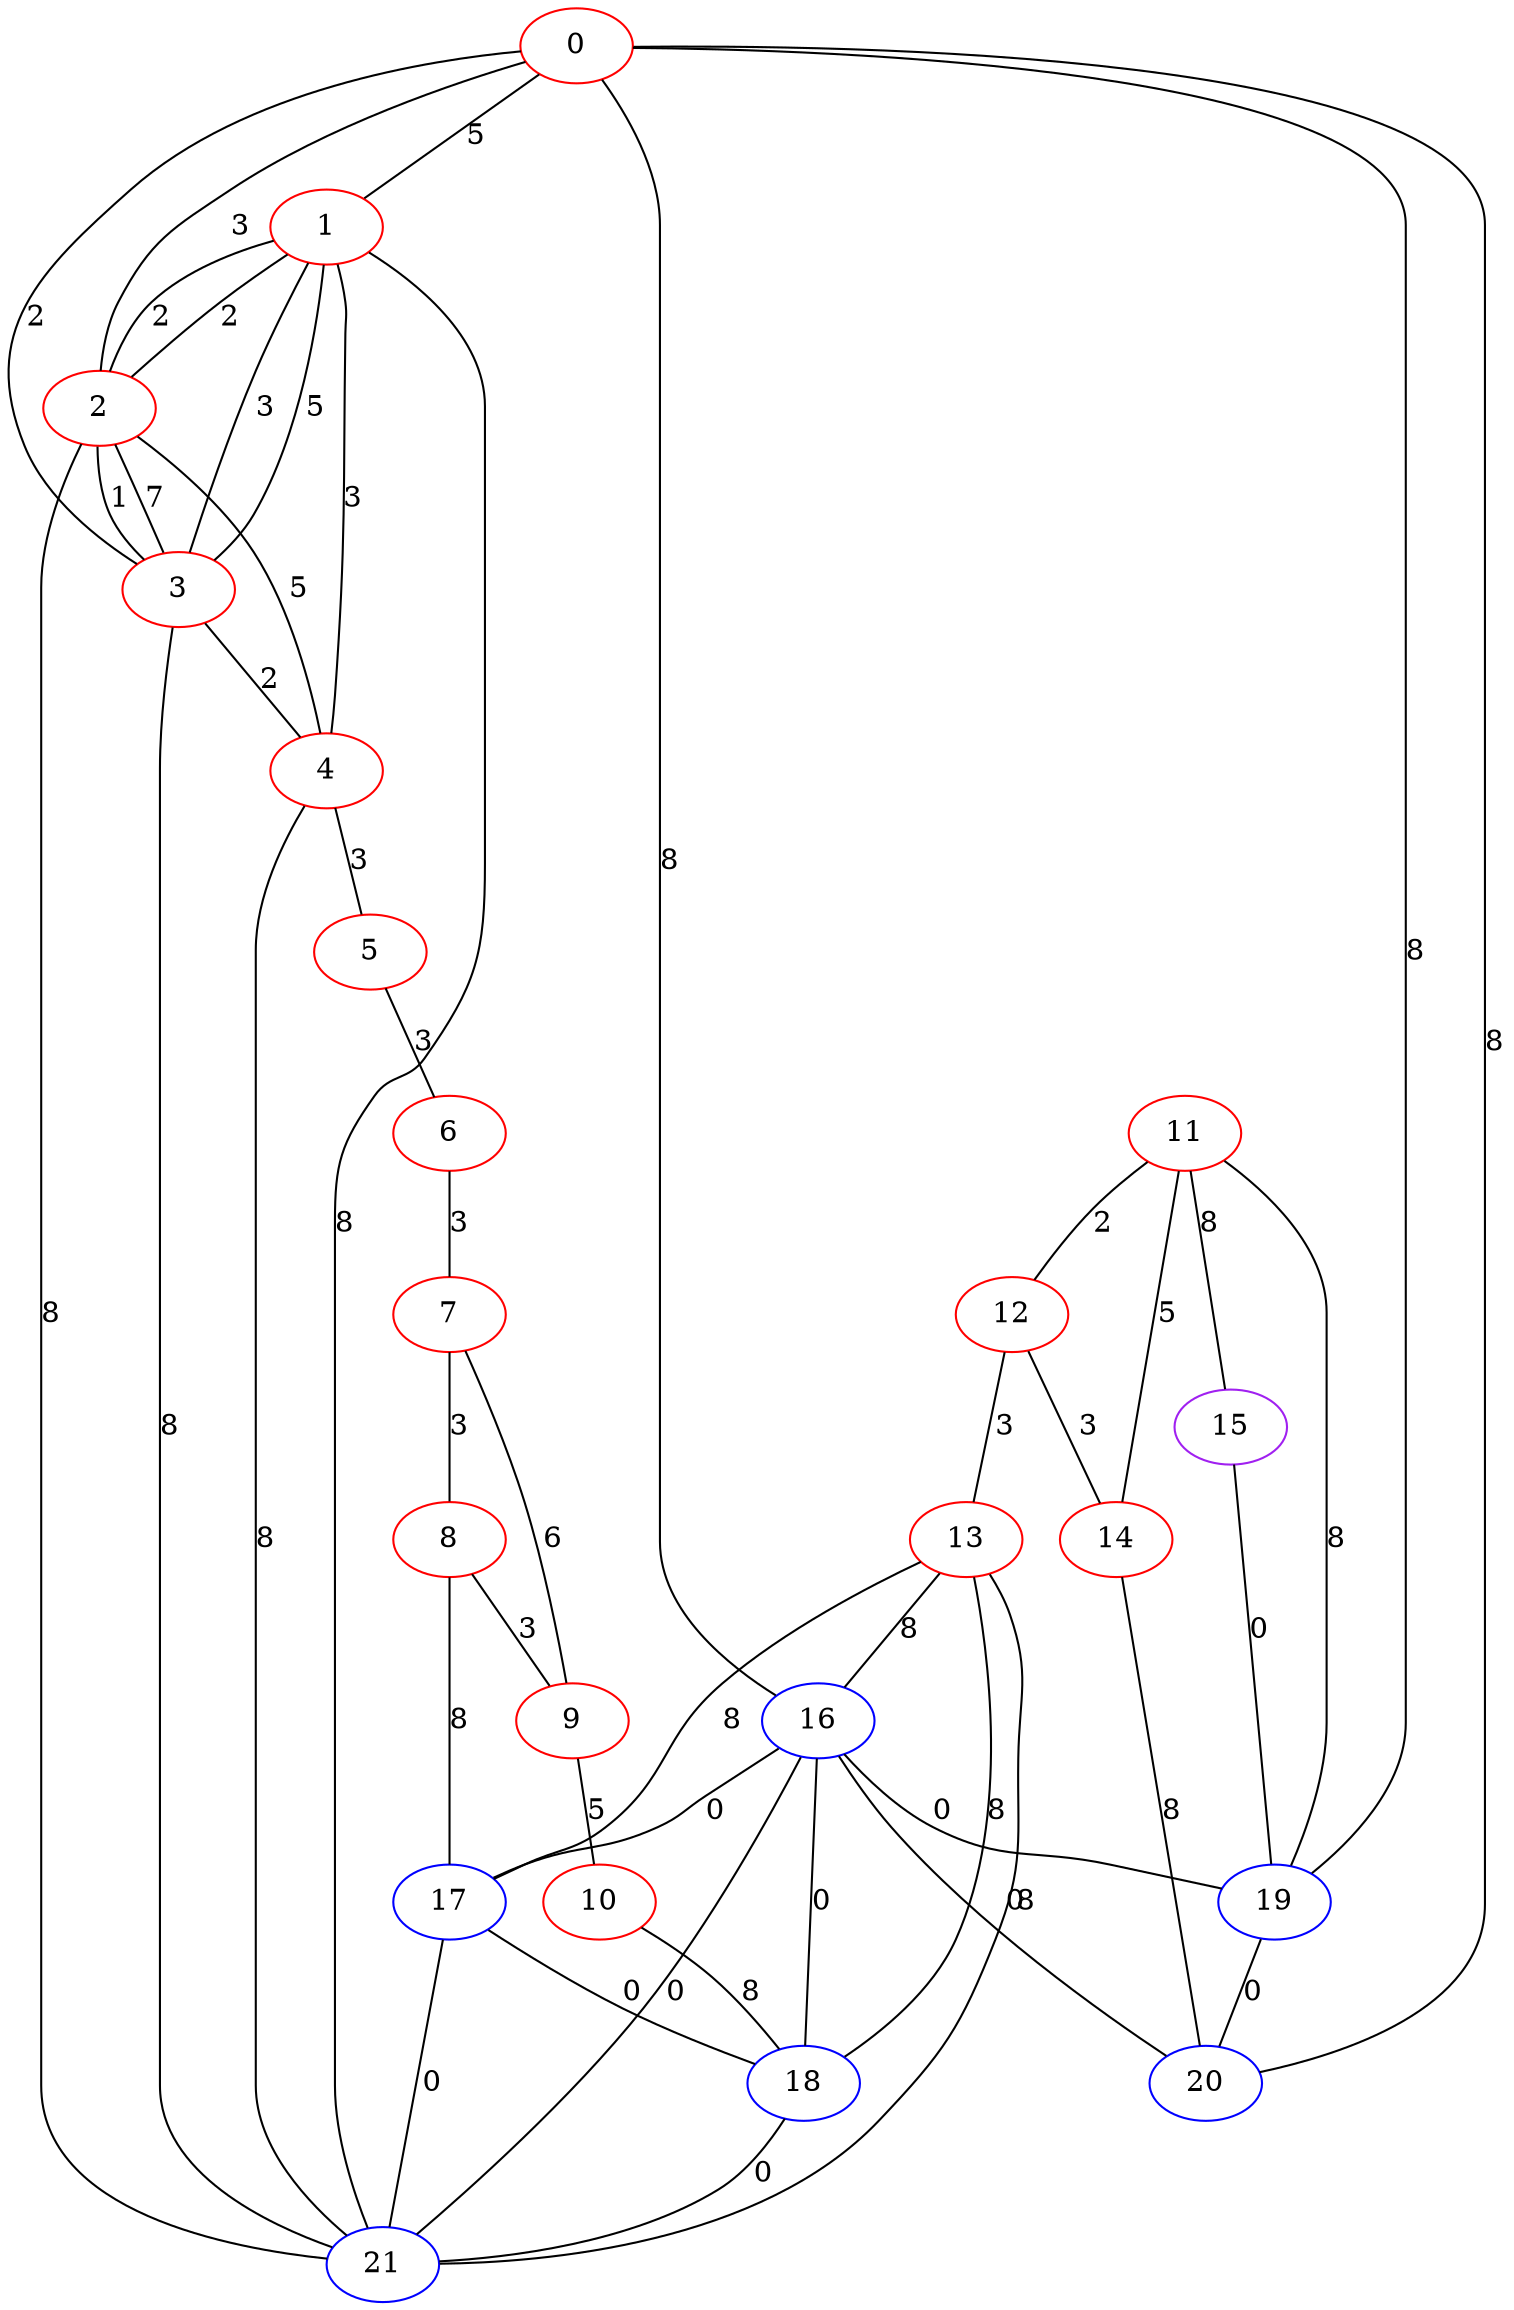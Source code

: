 graph "" {
0 [color=red, weight=1];
1 [color=red, weight=1];
2 [color=red, weight=1];
3 [color=red, weight=1];
4 [color=red, weight=1];
5 [color=red, weight=1];
6 [color=red, weight=1];
7 [color=red, weight=1];
8 [color=red, weight=1];
9 [color=red, weight=1];
10 [color=red, weight=1];
11 [color=red, weight=1];
12 [color=red, weight=1];
13 [color=red, weight=1];
14 [color=red, weight=1];
15 [color=purple, weight=4];
16 [color=blue, weight=3];
17 [color=blue, weight=3];
18 [color=blue, weight=3];
19 [color=blue, weight=3];
20 [color=blue, weight=3];
21 [color=blue, weight=3];
0 -- 1  [key=0, label=5];
0 -- 2  [key=0, label=3];
0 -- 3  [key=0, label=2];
0 -- 16  [key=0, label=8];
0 -- 19  [key=0, label=8];
0 -- 20  [key=0, label=8];
1 -- 2  [key=0, label=2];
1 -- 2  [key=1, label=2];
1 -- 3  [key=0, label=5];
1 -- 3  [key=1, label=3];
1 -- 4  [key=0, label=3];
1 -- 21  [key=0, label=8];
2 -- 3  [key=0, label=7];
2 -- 3  [key=1, label=1];
2 -- 4  [key=0, label=5];
2 -- 21  [key=0, label=8];
3 -- 4  [key=0, label=2];
3 -- 21  [key=0, label=8];
4 -- 5  [key=0, label=3];
4 -- 21  [key=0, label=8];
5 -- 6  [key=0, label=3];
6 -- 7  [key=0, label=3];
7 -- 8  [key=0, label=3];
7 -- 9  [key=0, label=6];
8 -- 9  [key=0, label=3];
8 -- 17  [key=0, label=8];
9 -- 10  [key=0, label=5];
10 -- 18  [key=0, label=8];
11 -- 19  [key=0, label=8];
11 -- 12  [key=0, label=2];
11 -- 14  [key=0, label=5];
11 -- 15  [key=0, label=8];
12 -- 13  [key=0, label=3];
12 -- 14  [key=0, label=3];
13 -- 16  [key=0, label=8];
13 -- 17  [key=0, label=8];
13 -- 18  [key=0, label=8];
13 -- 21  [key=0, label=8];
14 -- 20  [key=0, label=8];
15 -- 19  [key=0, label=0];
16 -- 17  [key=0, label=0];
16 -- 18  [key=0, label=0];
16 -- 19  [key=0, label=0];
16 -- 20  [key=0, label=0];
16 -- 21  [key=0, label=0];
17 -- 18  [key=0, label=0];
17 -- 21  [key=0, label=0];
18 -- 21  [key=0, label=0];
19 -- 20  [key=0, label=0];
}
